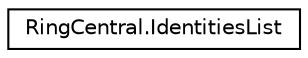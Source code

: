 digraph "Graphical Class Hierarchy"
{
 // LATEX_PDF_SIZE
  edge [fontname="Helvetica",fontsize="10",labelfontname="Helvetica",labelfontsize="10"];
  node [fontname="Helvetica",fontsize="10",shape=record];
  rankdir="LR";
  Node0 [label="RingCentral.IdentitiesList",height=0.2,width=0.4,color="black", fillcolor="white", style="filled",URL="$classRingCentral_1_1IdentitiesList.html",tooltip=" "];
}
